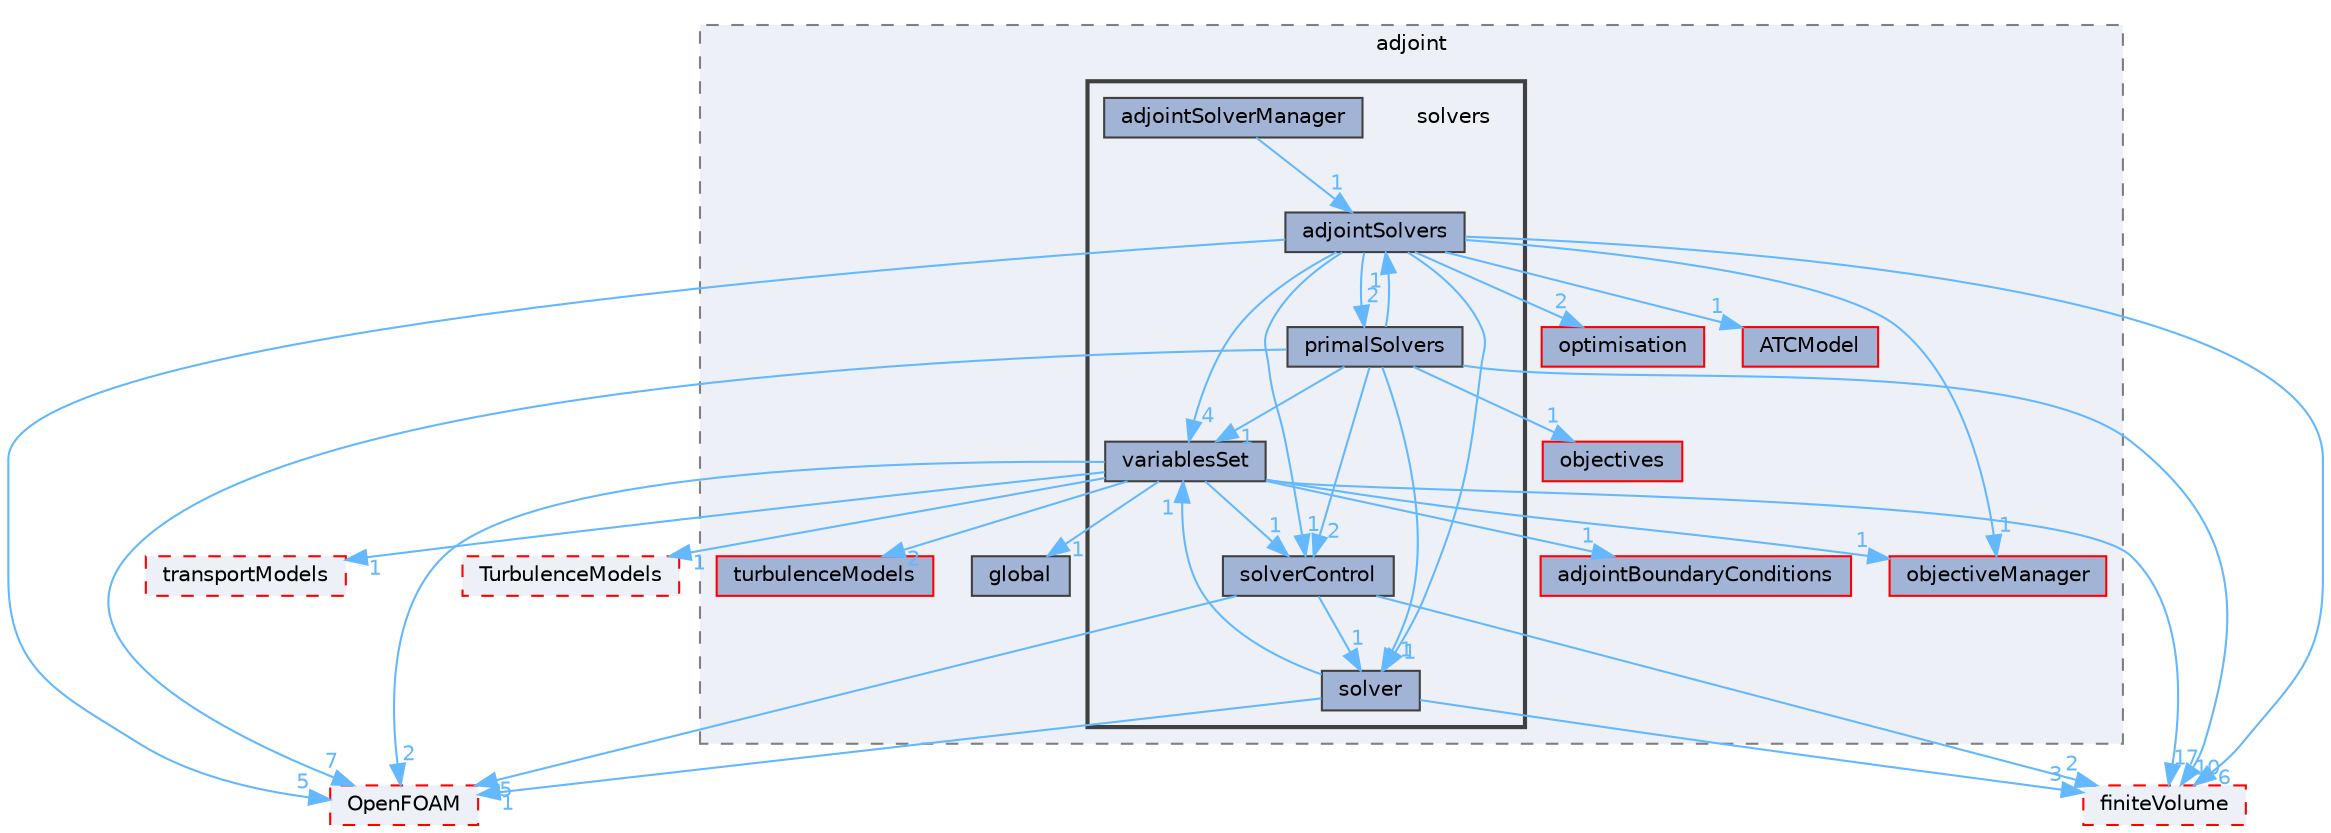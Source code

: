 digraph "src/optimisation/adjointOptimisation/adjoint/solvers"
{
 // LATEX_PDF_SIZE
  bgcolor="transparent";
  edge [fontname=Helvetica,fontsize=10,labelfontname=Helvetica,labelfontsize=10];
  node [fontname=Helvetica,fontsize=10,shape=box,height=0.2,width=0.4];
  compound=true
  subgraph clusterdir_ec068ce9daa9333922b6d138eb1e178a {
    graph [ bgcolor="#edf0f7", pencolor="grey50", label="adjoint", fontname=Helvetica,fontsize=10 style="filled,dashed", URL="dir_ec068ce9daa9333922b6d138eb1e178a.html",tooltip=""]
  dir_1784f822592d39f816c839dc1a098cdb [label="adjointBoundaryConditions", fillcolor="#a2b4d6", color="red", style="filled", URL="dir_1784f822592d39f816c839dc1a098cdb.html",tooltip=""];
  dir_1b1529705a9baeac752d91ac401dda71 [label="objectives", fillcolor="#a2b4d6", color="red", style="filled", URL="dir_1b1529705a9baeac752d91ac401dda71.html",tooltip=""];
  dir_4c08a66c3363b1709c4529c1c6cd2d18 [label="optimisation", fillcolor="#a2b4d6", color="red", style="filled", URL="dir_4c08a66c3363b1709c4529c1c6cd2d18.html",tooltip=""];
  dir_6019e2ba756911614deb7d1618097af1 [label="ATCModel", fillcolor="#a2b4d6", color="red", style="filled", URL="dir_6019e2ba756911614deb7d1618097af1.html",tooltip=""];
  dir_65c5a1cbdce3964d4a2bd5a2c0168e6b [label="turbulenceModels", fillcolor="#a2b4d6", color="red", style="filled", URL="dir_65c5a1cbdce3964d4a2bd5a2c0168e6b.html",tooltip=""];
  dir_dd56dc4c5f6c51768e20e60d3fce2a94 [label="global", fillcolor="#a2b4d6", color="grey25", style="filled", URL="dir_dd56dc4c5f6c51768e20e60d3fce2a94.html",tooltip=""];
  dir_df4d411816fa2103c27e0f87f824bd4d [label="objectiveManager", fillcolor="#a2b4d6", color="red", style="filled", URL="dir_df4d411816fa2103c27e0f87f824bd4d.html",tooltip=""];
  subgraph clusterdir_f1ea2e00111d8324be054b4e32e6ee53 {
    graph [ bgcolor="#edf0f7", pencolor="grey25", label="", fontname=Helvetica,fontsize=10 style="filled,bold", URL="dir_f1ea2e00111d8324be054b4e32e6ee53.html",tooltip=""]
    dir_f1ea2e00111d8324be054b4e32e6ee53 [shape=plaintext, label="solvers"];
  dir_979f282c0ba5eba457d3484ed6b5cd32 [label="adjointSolverManager", fillcolor="#a2b4d6", color="grey25", style="filled", URL="dir_979f282c0ba5eba457d3484ed6b5cd32.html",tooltip=""];
  dir_e795448d0a5c64e27ea31dc3355a03a6 [label="adjointSolvers", fillcolor="#a2b4d6", color="grey25", style="filled", URL="dir_e795448d0a5c64e27ea31dc3355a03a6.html",tooltip=""];
  dir_35080156185aa14840755a50bbfcd980 [label="primalSolvers", fillcolor="#a2b4d6", color="grey25", style="filled", URL="dir_35080156185aa14840755a50bbfcd980.html",tooltip=""];
  dir_03910c6759d6bb80aef325b0807c6e94 [label="solver", fillcolor="#a2b4d6", color="grey25", style="filled", URL="dir_03910c6759d6bb80aef325b0807c6e94.html",tooltip=""];
  dir_54e2bdabc2921f49c73b33c8cf47c961 [label="solverControl", fillcolor="#a2b4d6", color="grey25", style="filled", URL="dir_54e2bdabc2921f49c73b33c8cf47c961.html",tooltip=""];
  dir_195a59111b2a8c42961aaea2cfc6eba5 [label="variablesSet", fillcolor="#a2b4d6", color="grey25", style="filled", URL="dir_195a59111b2a8c42961aaea2cfc6eba5.html",tooltip=""];
  }
  }
  dir_1eda626aeac0f0ad2848c36acaa5d501 [label="TurbulenceModels", fillcolor="#edf0f7", color="red", style="filled,dashed", URL="dir_1eda626aeac0f0ad2848c36acaa5d501.html",tooltip=""];
  dir_9415e59289a6feeb24164dafa70a594f [label="transportModels", fillcolor="#edf0f7", color="red", style="filled,dashed", URL="dir_9415e59289a6feeb24164dafa70a594f.html",tooltip=""];
  dir_9bd15774b555cf7259a6fa18f99fe99b [label="finiteVolume", fillcolor="#edf0f7", color="red", style="filled,dashed", URL="dir_9bd15774b555cf7259a6fa18f99fe99b.html",tooltip=""];
  dir_c5473ff19b20e6ec4dfe5c310b3778a8 [label="OpenFOAM", fillcolor="#edf0f7", color="red", style="filled,dashed", URL="dir_c5473ff19b20e6ec4dfe5c310b3778a8.html",tooltip=""];
  dir_979f282c0ba5eba457d3484ed6b5cd32->dir_e795448d0a5c64e27ea31dc3355a03a6 [headlabel="1", labeldistance=1.5 headhref="dir_000065_000066.html" href="dir_000065_000066.html" color="steelblue1" fontcolor="steelblue1"];
  dir_e795448d0a5c64e27ea31dc3355a03a6->dir_03910c6759d6bb80aef325b0807c6e94 [headlabel="1", labeldistance=1.5 headhref="dir_000066_003649.html" href="dir_000066_003649.html" color="steelblue1" fontcolor="steelblue1"];
  dir_e795448d0a5c64e27ea31dc3355a03a6->dir_195a59111b2a8c42961aaea2cfc6eba5 [headlabel="4", labeldistance=1.5 headhref="dir_000066_004256.html" href="dir_000066_004256.html" color="steelblue1" fontcolor="steelblue1"];
  dir_e795448d0a5c64e27ea31dc3355a03a6->dir_35080156185aa14840755a50bbfcd980 [headlabel="2", labeldistance=1.5 headhref="dir_000066_003060.html" href="dir_000066_003060.html" color="steelblue1" fontcolor="steelblue1"];
  dir_e795448d0a5c64e27ea31dc3355a03a6->dir_4c08a66c3363b1709c4529c1c6cd2d18 [headlabel="2", labeldistance=1.5 headhref="dir_000066_002701.html" href="dir_000066_002701.html" color="steelblue1" fontcolor="steelblue1"];
  dir_e795448d0a5c64e27ea31dc3355a03a6->dir_54e2bdabc2921f49c73b33c8cf47c961 [headlabel="1", labeldistance=1.5 headhref="dir_000066_003650.html" href="dir_000066_003650.html" color="steelblue1" fontcolor="steelblue1"];
  dir_e795448d0a5c64e27ea31dc3355a03a6->dir_9bd15774b555cf7259a6fa18f99fe99b [headlabel="6", labeldistance=1.5 headhref="dir_000066_001387.html" href="dir_000066_001387.html" color="steelblue1" fontcolor="steelblue1"];
  dir_e795448d0a5c64e27ea31dc3355a03a6->dir_c5473ff19b20e6ec4dfe5c310b3778a8 [headlabel="5", labeldistance=1.5 headhref="dir_000066_002695.html" href="dir_000066_002695.html" color="steelblue1" fontcolor="steelblue1"];
  dir_e795448d0a5c64e27ea31dc3355a03a6->dir_df4d411816fa2103c27e0f87f824bd4d [headlabel="1", labeldistance=1.5 headhref="dir_000066_002662.html" href="dir_000066_002662.html" color="steelblue1" fontcolor="steelblue1"];
  dir_e795448d0a5c64e27ea31dc3355a03a6->dir_6019e2ba756911614deb7d1618097af1 [headlabel="1", labeldistance=1.5 headhref="dir_000066_000135.html" href="dir_000066_000135.html" color="steelblue1" fontcolor="steelblue1"];
  dir_35080156185aa14840755a50bbfcd980->dir_03910c6759d6bb80aef325b0807c6e94 [headlabel="1", labeldistance=1.5 headhref="dir_003060_003649.html" href="dir_003060_003649.html" color="steelblue1" fontcolor="steelblue1"];
  dir_35080156185aa14840755a50bbfcd980->dir_195a59111b2a8c42961aaea2cfc6eba5 [headlabel="1", labeldistance=1.5 headhref="dir_003060_004256.html" href="dir_003060_004256.html" color="steelblue1" fontcolor="steelblue1"];
  dir_35080156185aa14840755a50bbfcd980->dir_9bd15774b555cf7259a6fa18f99fe99b [headlabel="10", labeldistance=1.5 headhref="dir_003060_001387.html" href="dir_003060_001387.html" color="steelblue1" fontcolor="steelblue1"];
  dir_35080156185aa14840755a50bbfcd980->dir_c5473ff19b20e6ec4dfe5c310b3778a8 [headlabel="7", labeldistance=1.5 headhref="dir_003060_002695.html" href="dir_003060_002695.html" color="steelblue1" fontcolor="steelblue1"];
  dir_35080156185aa14840755a50bbfcd980->dir_e795448d0a5c64e27ea31dc3355a03a6 [headlabel="1", labeldistance=1.5 headhref="dir_003060_000066.html" href="dir_003060_000066.html" color="steelblue1" fontcolor="steelblue1"];
  dir_35080156185aa14840755a50bbfcd980->dir_54e2bdabc2921f49c73b33c8cf47c961 [headlabel="2", labeldistance=1.5 headhref="dir_003060_003650.html" href="dir_003060_003650.html" color="steelblue1" fontcolor="steelblue1"];
  dir_35080156185aa14840755a50bbfcd980->dir_1b1529705a9baeac752d91ac401dda71 [headlabel="1", labeldistance=1.5 headhref="dir_003060_002670.html" href="dir_003060_002670.html" color="steelblue1" fontcolor="steelblue1"];
  dir_03910c6759d6bb80aef325b0807c6e94->dir_195a59111b2a8c42961aaea2cfc6eba5 [headlabel="1", labeldistance=1.5 headhref="dir_003649_004256.html" href="dir_003649_004256.html" color="steelblue1" fontcolor="steelblue1"];
  dir_03910c6759d6bb80aef325b0807c6e94->dir_9bd15774b555cf7259a6fa18f99fe99b [headlabel="3", labeldistance=1.5 headhref="dir_003649_001387.html" href="dir_003649_001387.html" color="steelblue1" fontcolor="steelblue1"];
  dir_03910c6759d6bb80aef325b0807c6e94->dir_c5473ff19b20e6ec4dfe5c310b3778a8 [headlabel="1", labeldistance=1.5 headhref="dir_003649_002695.html" href="dir_003649_002695.html" color="steelblue1" fontcolor="steelblue1"];
  dir_54e2bdabc2921f49c73b33c8cf47c961->dir_9bd15774b555cf7259a6fa18f99fe99b [headlabel="2", labeldistance=1.5 headhref="dir_003650_001387.html" href="dir_003650_001387.html" color="steelblue1" fontcolor="steelblue1"];
  dir_54e2bdabc2921f49c73b33c8cf47c961->dir_c5473ff19b20e6ec4dfe5c310b3778a8 [headlabel="5", labeldistance=1.5 headhref="dir_003650_002695.html" href="dir_003650_002695.html" color="steelblue1" fontcolor="steelblue1"];
  dir_54e2bdabc2921f49c73b33c8cf47c961->dir_03910c6759d6bb80aef325b0807c6e94 [headlabel="1", labeldistance=1.5 headhref="dir_003650_003649.html" href="dir_003650_003649.html" color="steelblue1" fontcolor="steelblue1"];
  dir_195a59111b2a8c42961aaea2cfc6eba5->dir_1784f822592d39f816c839dc1a098cdb [headlabel="1", labeldistance=1.5 headhref="dir_004256_000033.html" href="dir_004256_000033.html" color="steelblue1" fontcolor="steelblue1"];
  dir_195a59111b2a8c42961aaea2cfc6eba5->dir_1eda626aeac0f0ad2848c36acaa5d501 [headlabel="1", labeldistance=1.5 headhref="dir_004256_004143.html" href="dir_004256_004143.html" color="steelblue1" fontcolor="steelblue1"];
  dir_195a59111b2a8c42961aaea2cfc6eba5->dir_54e2bdabc2921f49c73b33c8cf47c961 [headlabel="1", labeldistance=1.5 headhref="dir_004256_003650.html" href="dir_004256_003650.html" color="steelblue1" fontcolor="steelblue1"];
  dir_195a59111b2a8c42961aaea2cfc6eba5->dir_65c5a1cbdce3964d4a2bd5a2c0168e6b [headlabel="2", labeldistance=1.5 headhref="dir_004256_004142.html" href="dir_004256_004142.html" color="steelblue1" fontcolor="steelblue1"];
  dir_195a59111b2a8c42961aaea2cfc6eba5->dir_9415e59289a6feeb24164dafa70a594f [headlabel="1", labeldistance=1.5 headhref="dir_004256_004112.html" href="dir_004256_004112.html" color="steelblue1" fontcolor="steelblue1"];
  dir_195a59111b2a8c42961aaea2cfc6eba5->dir_9bd15774b555cf7259a6fa18f99fe99b [headlabel="17", labeldistance=1.5 headhref="dir_004256_001387.html" href="dir_004256_001387.html" color="steelblue1" fontcolor="steelblue1"];
  dir_195a59111b2a8c42961aaea2cfc6eba5->dir_dd56dc4c5f6c51768e20e60d3fce2a94 [headlabel="1", labeldistance=1.5 headhref="dir_004256_001646.html" href="dir_004256_001646.html" color="steelblue1" fontcolor="steelblue1"];
  dir_195a59111b2a8c42961aaea2cfc6eba5->dir_df4d411816fa2103c27e0f87f824bd4d [headlabel="1", labeldistance=1.5 headhref="dir_004256_002662.html" href="dir_004256_002662.html" color="steelblue1" fontcolor="steelblue1"];
  dir_195a59111b2a8c42961aaea2cfc6eba5->dir_c5473ff19b20e6ec4dfe5c310b3778a8 [headlabel="2", labeldistance=1.5 headhref="dir_004256_002695.html" href="dir_004256_002695.html" color="steelblue1" fontcolor="steelblue1"];
}
